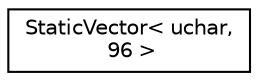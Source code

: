 digraph "Graphical Class Hierarchy"
{
 // LATEX_PDF_SIZE
  edge [fontname="Helvetica",fontsize="10",labelfontname="Helvetica",labelfontsize="10"];
  node [fontname="Helvetica",fontsize="10",shape=record];
  rankdir="LR";
  Node0 [label="StaticVector\< uchar,\l 96 \>",height=0.2,width=0.4,color="black", fillcolor="white", style="filled",URL="$class_static_vector.html",tooltip=" "];
}
